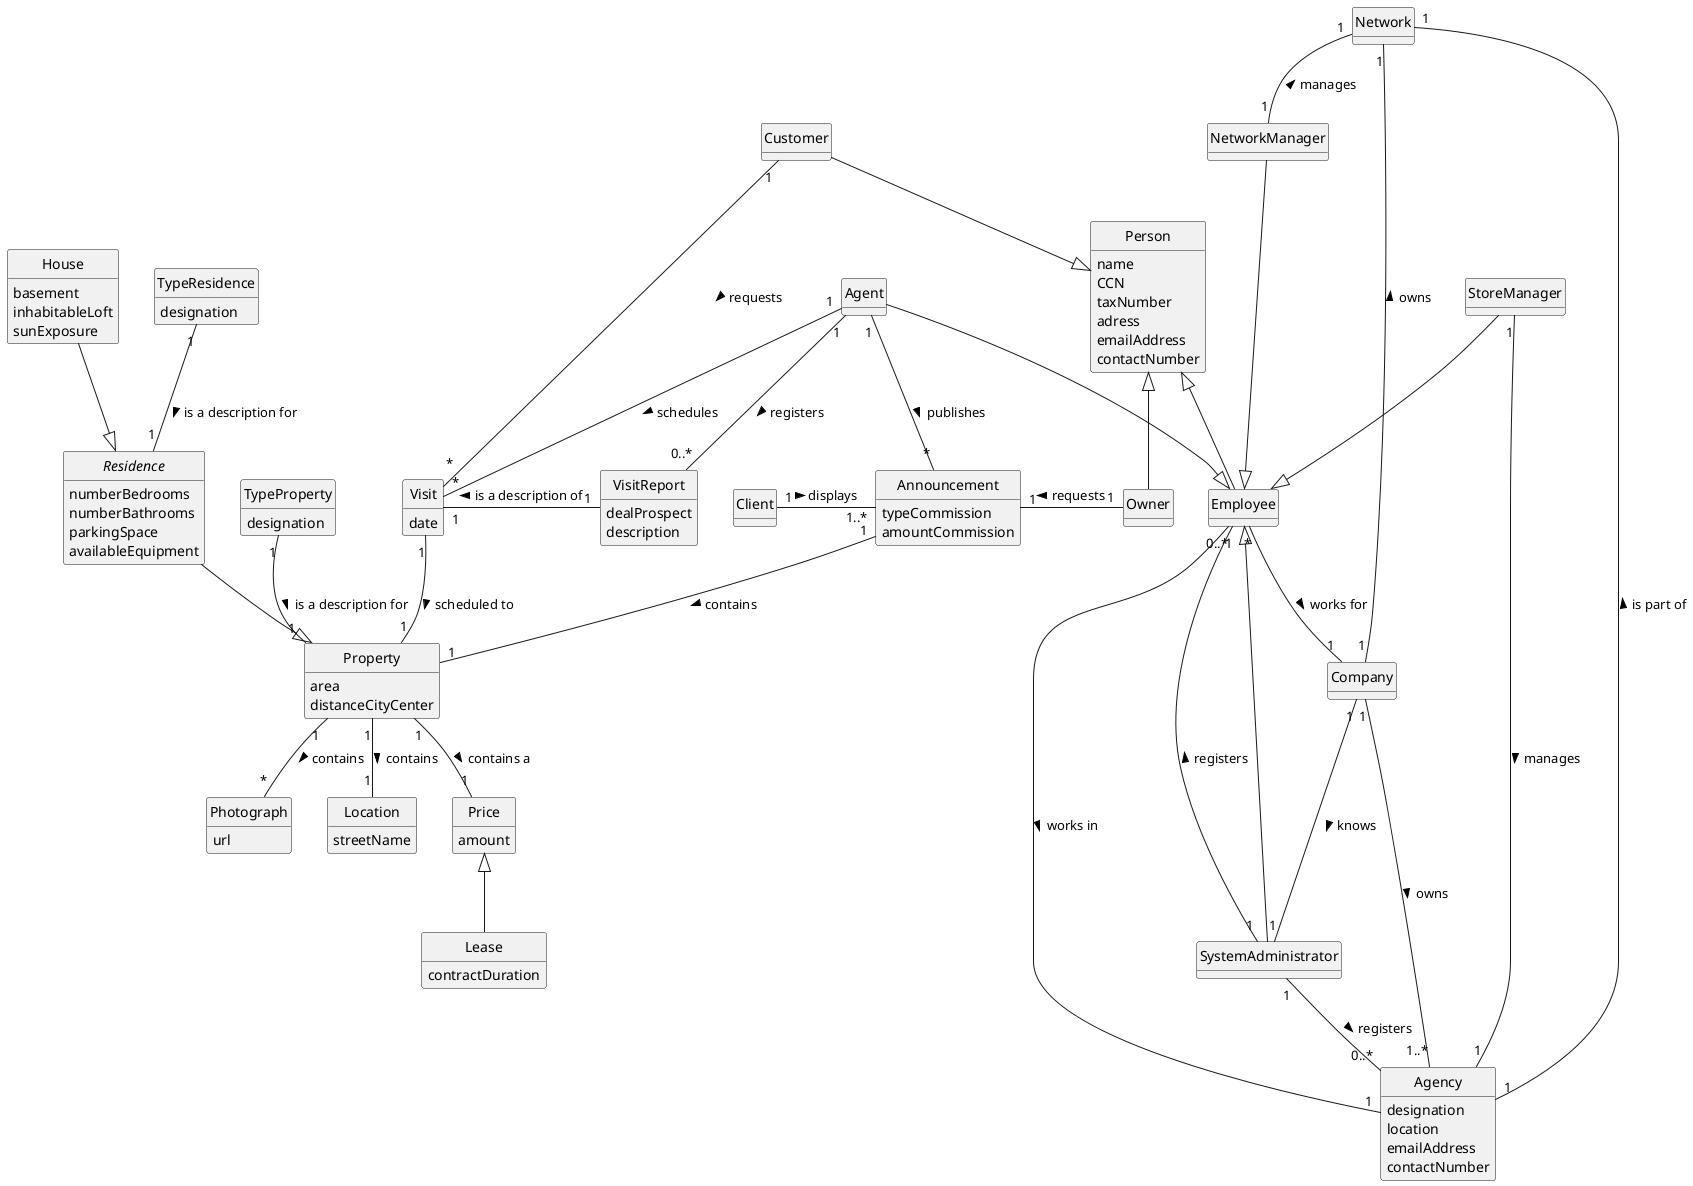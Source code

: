 ;@startuml
skinparam monochrome true
skinparam packageStyle rectangle
skinparam shadowing false
'skinparam linetype ortho
'left to right direction
skinparam classAttributeIconSize 0
hide circle
hide methods

'title Domain Model

class Company {
}

class SystemAdministrator {
}

class Agency {
designation
location
emailAddress
contactNumber
}

class Employee {
}

class Person{
name
CCN
taxNumber
adress
emailAddress
contactNumber
}


class Owner{
}

class Customer{
}

class Agent{
}

class StoreManager{
}
class NetworkManager{
'does he also have an agency to which he is assigned to '
}
class Announcement{
typeCommission
amountCommission
}

class Visit{
date
}
class VisitReport{
 dealProspect
 description
}
class Property{
 area
 distanceCityCenter
}

abstract class Residence{
 numberBedrooms
 numberBathrooms
 parkingSpace
availableEquipment
}

class House{
 basement
 inhabitableLoft
 sunExposure
}
class Network{}
class Client{
}
class TypeProperty{
designation
}
class TypeResidence{
designation
}
class Photograph{
url
}
class Location{
streetName
}
class Price{
amount
}
class Lease{
contractDuration
}

Employee "*" -- "1" Company : works for >
Company "1" --- "1..*" Agency : owns >
Company "1" --- "1" SystemAdministrator : knows >
SystemAdministrator --|> Employee
SystemAdministrator "1" --- "0..*" Employee: registers >
SystemAdministrator "1" -- "0..*" Agency: registers >
Person  <|--  Employee
Person <|-- Owner
Customer  --|> Person
Agent  --|> Employee
StoreManager --|> Employee
NetworkManager ---|> Employee
Agent "1" - "*" Announcement: publishes >
Agent "1" -- "*" Visit: schedules >
Customer "1" -- "*" Visit:  requests >
StoreManager "1" -- "1" Agency: manages >
NetworkManager "1" -up- "1" Network: manages >
Agency "1" --- "1" Network: is part of >
Company "1" -- "1" Network: owns >
Announcement "1" -- "1" Property: contains >
Announcement "1" - "1" Owner: requests <
Visit "1" -- "1" Property: scheduled to >
Residence  --|>  Property
House --|> Residence
Visit "1" - "1"  VisitReport: is a description of <
Agent "1" - "0..*" VisitReport: registers >
Client "1" - "1..*" Announcement: displays >
Employee "1" ----- "1" Agency: works in  >
TypeProperty "1" -- "1" Property: is a description for >
TypeResidence "1" -- "1" Residence: is a description for >
Property "1" -- "*" Photograph: contains >
Property "1"--"1" Location: contains >
Property "1" -- "1" Price: contains a >
Price <|-- Lease


@enduml